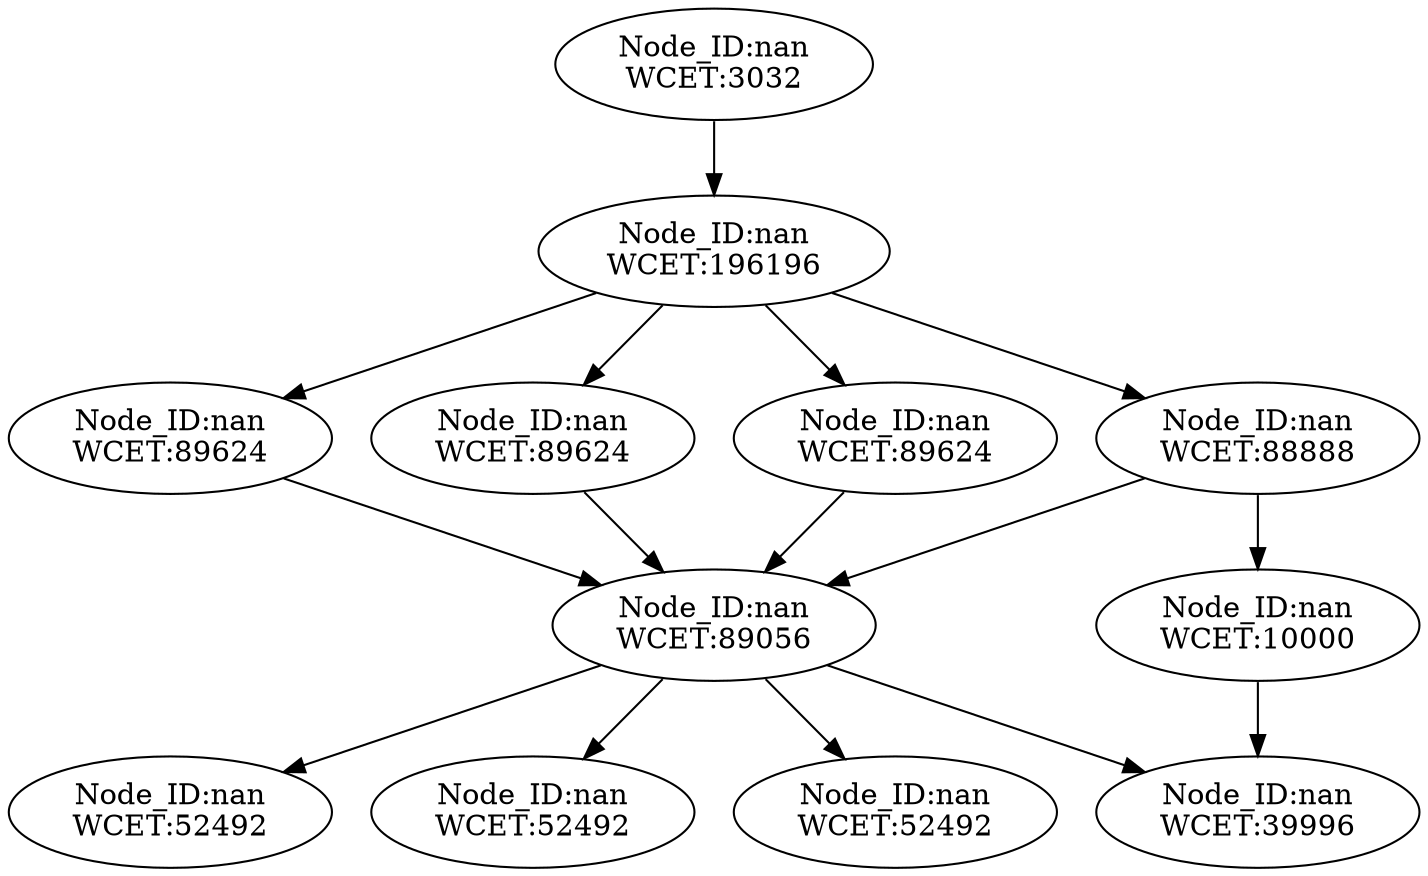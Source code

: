 digraph {
	1 [label="Node_ID:nan
WCET:3032
"]
	2 [label="Node_ID:nan
WCET:196196
"]
	3 [label="Node_ID:nan
WCET:89624
"]
	4 [label="Node_ID:nan
WCET:89624
"]
	5 [label="Node_ID:nan
WCET:89624
"]
	6 [label="Node_ID:nan
WCET:88888
"]
	7 [label="Node_ID:nan
WCET:89056
"]
	8 [label="Node_ID:nan
WCET:10000
"]
	9 [label="Node_ID:nan
WCET:52492
"]
	10 [label="Node_ID:nan
WCET:52492
"]
	11 [label="Node_ID:nan
WCET:52492
"]
	12 [label="Node_ID:nan
WCET:39996
"]
	1 -> 2
	2 -> 3
	2 -> 4
	2 -> 5
	2 -> 6
	3 -> 7
	4 -> 7
	5 -> 7
	6 -> 7
	6 -> 8
	7 -> 9
	7 -> 10
	7 -> 11
	7 -> 12
	8 -> 12
}
